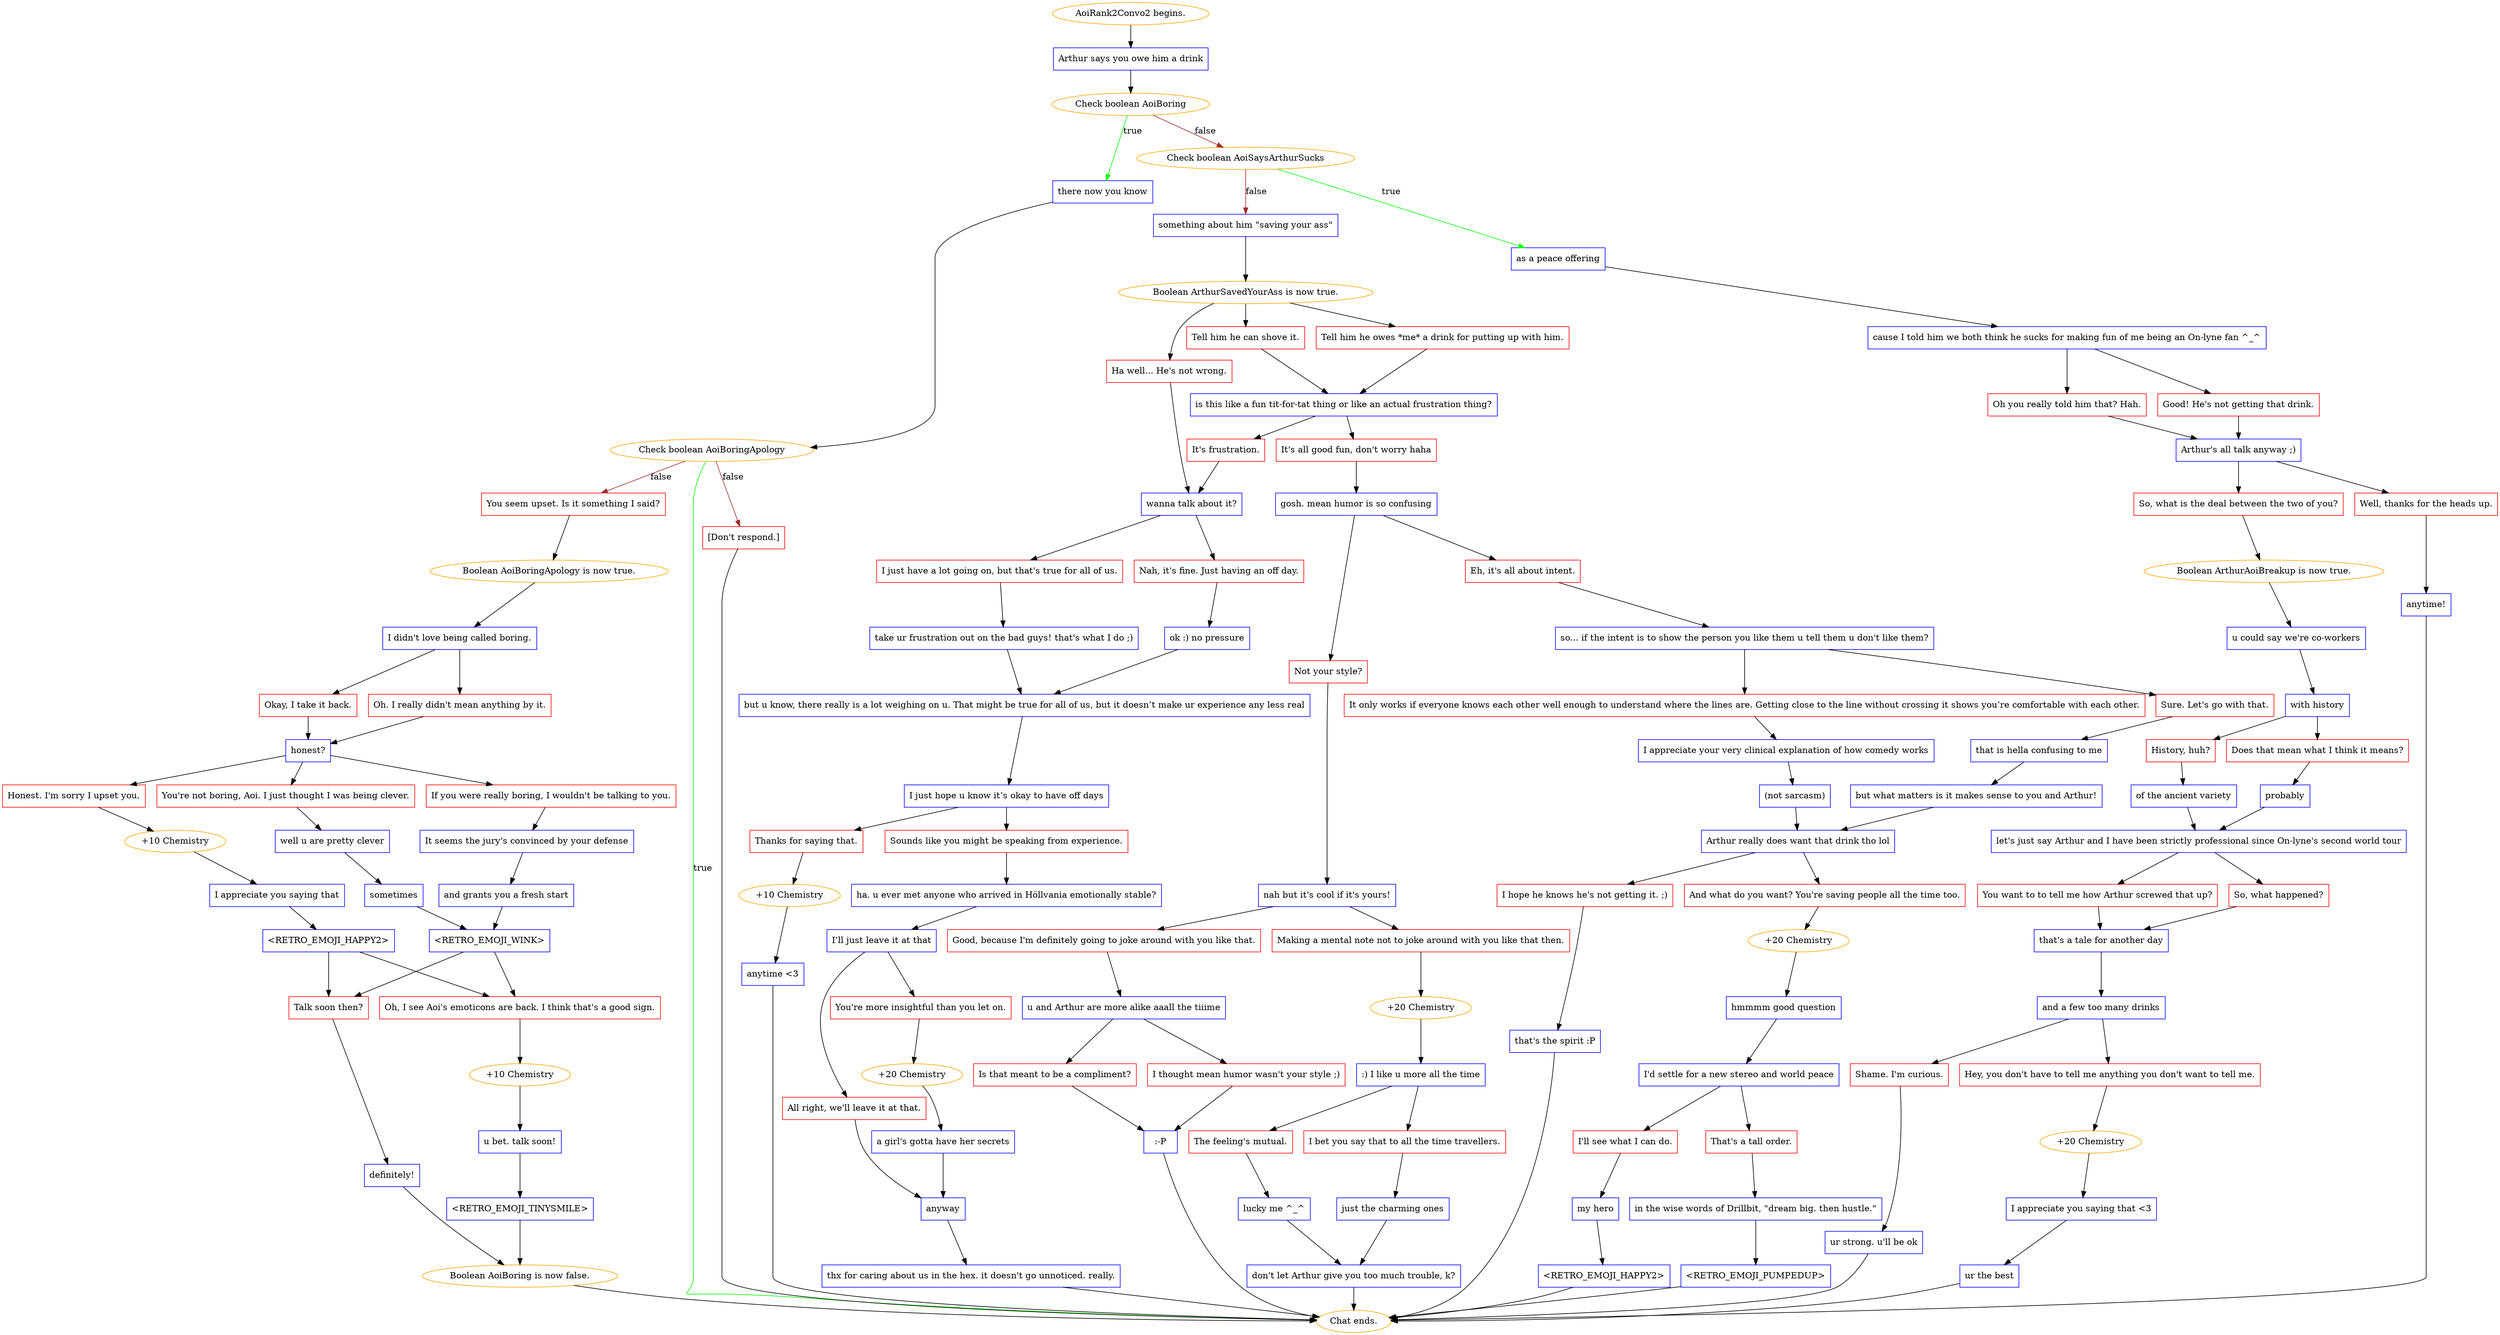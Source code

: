 digraph {
	"AoiRank2Convo2 begins." [color=orange];
		"AoiRank2Convo2 begins." -> j2750000439;
	j2750000439 [label="Arthur says you owe him a drink",shape=box,color=blue];
		j2750000439 -> j3430342826;
	j3430342826 [label="Check boolean AoiBoring",color=orange];
		j3430342826 -> j4238050633 [label=true,color=green];
		j3430342826 -> j852863502 [label=false,color=brown];
	j4238050633 [label="there now you know",shape=box,color=blue];
		j4238050633 -> j2376198656;
	j852863502 [label="Check boolean AoiSaysArthurSucks",color=orange];
		j852863502 -> j2789285882 [label=true,color=green];
		j852863502 -> j2715108741 [label=false,color=brown];
	j2376198656 [label="Check boolean AoiBoringApology",color=orange];
		j2376198656 -> "Chat ends." [label=true,color=green];
		j2376198656 -> j2554594291 [label=false,color=brown];
		j2376198656 -> j3753019363 [label=false,color=brown];
	j2789285882 [label="as a peace offering",shape=box,color=blue];
		j2789285882 -> j2299833150;
	j2715108741 [label="something about him \"saving your ass\"",shape=box,color=blue];
		j2715108741 -> j3097171279;
	"Chat ends." [color=orange];
	j2554594291 [label="You seem upset. Is it something I said?",shape=box,color=red];
		j2554594291 -> j24160088;
	j3753019363 [label="[Don't respond.]",shape=box,color=red];
		j3753019363 -> "Chat ends.";
	j2299833150 [label="cause I told him we both think he sucks for making fun of me being an On-lyne fan ^_^",shape=box,color=blue];
		j2299833150 -> j2425200176;
		j2299833150 -> j1206378172;
	j3097171279 [label="Boolean ArthurSavedYourAss is now true.",color=orange];
		j3097171279 -> j3582074398;
		j3097171279 -> j3695376068;
		j3097171279 -> j1941351508;
	j24160088 [label="Boolean AoiBoringApology is now true.",color=orange];
		j24160088 -> j1232120319;
	j2425200176 [label="Good! He's not getting that drink.",shape=box,color=red];
		j2425200176 -> j74029731;
	j1206378172 [label="Oh you really told him that? Hah.",shape=box,color=red];
		j1206378172 -> j74029731;
	j3582074398 [label="Ha well... He's not wrong.",shape=box,color=red];
		j3582074398 -> j1737167459;
	j3695376068 [label="Tell him he can shove it.",shape=box,color=red];
		j3695376068 -> j2620732581;
	j1941351508 [label="Tell him he owes *me* a drink for putting up with him.",shape=box,color=red];
		j1941351508 -> j2620732581;
	j1232120319 [label="I didn't love being called boring.",shape=box,color=blue];
		j1232120319 -> j3927157762;
		j1232120319 -> j2795739712;
	j74029731 [label="Arthur's all talk anyway ;)",shape=box,color=blue];
		j74029731 -> j4261554447;
		j74029731 -> j2365778672;
	j1737167459 [label="wanna talk about it?",shape=box,color=blue];
		j1737167459 -> j2517682328;
		j1737167459 -> j1730316827;
	j2620732581 [label="is this like a fun tit-for-tat thing or like an actual frustration thing?",shape=box,color=blue];
		j2620732581 -> j242355297;
		j2620732581 -> j2041165744;
	j3927157762 [label="Oh. I really didn't mean anything by it.",shape=box,color=red];
		j3927157762 -> j2005639220;
	j2795739712 [label="Okay, I take it back.",shape=box,color=red];
		j2795739712 -> j2005639220;
	j4261554447 [label="Well, thanks for the heads up.",shape=box,color=red];
		j4261554447 -> j2029545221;
	j2365778672 [label="So, what is the deal between the two of you?",shape=box,color=red];
		j2365778672 -> j2903232339;
	j2517682328 [label="Nah, it's fine. Just having an off day.",shape=box,color=red];
		j2517682328 -> j2285607949;
	j1730316827 [label="I just have a lot going on, but that's true for all of us.",shape=box,color=red];
		j1730316827 -> j756863492;
	j242355297 [label="It's frustration.",shape=box,color=red];
		j242355297 -> j1737167459;
	j2041165744 [label="It's all good fun, don't worry haha",shape=box,color=red];
		j2041165744 -> j627343892;
	j2005639220 [label="honest?",shape=box,color=blue];
		j2005639220 -> j3000914784;
		j2005639220 -> j3397319253;
		j2005639220 -> j1029773535;
	j2029545221 [label="anytime!",shape=box,color=blue];
		j2029545221 -> "Chat ends.";
	j2903232339 [label="Boolean ArthurAoiBreakup is now true.",color=orange];
		j2903232339 -> j1518342864;
	j2285607949 [label="ok :) no pressure",shape=box,color=blue];
		j2285607949 -> j220210856;
	j756863492 [label="take ur frustration out on the bad guys! that's what I do ;)",shape=box,color=blue];
		j756863492 -> j220210856;
	j627343892 [label="gosh. mean humor is so confusing",shape=box,color=blue];
		j627343892 -> j526401473;
		j627343892 -> j2925933355;
	j3000914784 [label="Honest. I'm sorry I upset you.",shape=box,color=red];
		j3000914784 -> j1264303864;
	j3397319253 [label="You're not boring, Aoi. I just thought I was being clever.",shape=box,color=red];
		j3397319253 -> j2369441582;
	j1029773535 [label="If you were really boring, I wouldn't be talking to you.",shape=box,color=red];
		j1029773535 -> j1515553031;
	j1518342864 [label="u could say we're co-workers",shape=box,color=blue];
		j1518342864 -> j1622517204;
	j220210856 [label="but u know, there really is a lot weighing on u. That might be true for all of us, but it doesn’t make ur experience any less real",shape=box,color=blue];
		j220210856 -> j3976190551;
	j526401473 [label="Not your style?",shape=box,color=red];
		j526401473 -> j1881683635;
	j2925933355 [label="Eh, it's all about intent.",shape=box,color=red];
		j2925933355 -> j1711009423;
	j1264303864 [label="+10 Chemistry",color=orange];
		j1264303864 -> j551490489;
	j2369441582 [label="well u are pretty clever",shape=box,color=blue];
		j2369441582 -> j1907768858;
	j1515553031 [label="It seems the jury's convinced by your defense",shape=box,color=blue];
		j1515553031 -> j2393142265;
	j1622517204 [label="with history",shape=box,color=blue];
		j1622517204 -> j2311461377;
		j1622517204 -> j2092803758;
	j3976190551 [label="I just hope u know it’s okay to have off days",shape=box,color=blue];
		j3976190551 -> j617579196;
		j3976190551 -> j263863448;
	j1881683635 [label="nah but it's cool if it's yours!",shape=box,color=blue];
		j1881683635 -> j1833895374;
		j1881683635 -> j3010019339;
	j1711009423 [label="so... if the intent is to show the person you like them u tell them u don't like them?",shape=box,color=blue];
		j1711009423 -> j1854958329;
		j1711009423 -> j4013175737;
	j551490489 [label="I appreciate you saying that",shape=box,color=blue];
		j551490489 -> j1960342251;
	j1907768858 [label="sometimes",shape=box,color=blue];
		j1907768858 -> j1566555724;
	j2393142265 [label="and grants you a fresh start",shape=box,color=blue];
		j2393142265 -> j1566555724;
	j2311461377 [label="Does that mean what I think it means?",shape=box,color=red];
		j2311461377 -> j1621190447;
	j2092803758 [label="History, huh?",shape=box,color=red];
		j2092803758 -> j3447442870;
	j617579196 [label="Thanks for saying that.",shape=box,color=red];
		j617579196 -> j662609482;
	j263863448 [label="Sounds like you might be speaking from experience.",shape=box,color=red];
		j263863448 -> j3642539813;
	j1833895374 [label="Making a mental note not to joke around with you like that then.",shape=box,color=red];
		j1833895374 -> j161655013;
	j3010019339 [label="Good, because I'm definitely going to joke around with you like that.",shape=box,color=red];
		j3010019339 -> j3563249691;
	j1854958329 [label="It only works if everyone knows each other well enough to understand where the lines are. Getting close to the line without crossing it shows you’re comfortable with each other.",shape=box,color=red];
		j1854958329 -> j235584941;
	j4013175737 [label="Sure. Let's go with that.",shape=box,color=red];
		j4013175737 -> j1277187148;
	j1960342251 [label="<RETRO_EMOJI_HAPPY2>",shape=box,color=blue];
		j1960342251 -> j2373074239;
		j1960342251 -> j377657138;
	j1566555724 [label="<RETRO_EMOJI_WINK>",shape=box,color=blue];
		j1566555724 -> j2373074239;
		j1566555724 -> j377657138;
	j1621190447 [label="probably",shape=box,color=blue];
		j1621190447 -> j1685111304;
	j3447442870 [label="of the ancient variety",shape=box,color=blue];
		j3447442870 -> j1685111304;
	j662609482 [label="+10 Chemistry",color=orange];
		j662609482 -> j404707552;
	j3642539813 [label="ha. u ever met anyone who arrived in Höllvania emotionally stable?",shape=box,color=blue];
		j3642539813 -> j1353339106;
	j161655013 [label="+20 Chemistry",color=orange];
		j161655013 -> j1374282396;
	j3563249691 [label="u and Arthur are more alike aaall the tiiime",shape=box,color=blue];
		j3563249691 -> j1134250097;
		j3563249691 -> j1828126907;
	j235584941 [label="I appreciate your very clinical explanation of how comedy works",shape=box,color=blue];
		j235584941 -> j4035770141;
	j1277187148 [label="that is hella confusing to me",shape=box,color=blue];
		j1277187148 -> j4156303715;
	j2373074239 [label="Talk soon then?",shape=box,color=red];
		j2373074239 -> j2567230389;
	j377657138 [label="Oh, I see Aoi's emoticons are back. I think that's a good sign.",shape=box,color=red];
		j377657138 -> j3223415102;
	j1685111304 [label="let's just say Arthur and I have been strictly professional since On-lyne's second world tour",shape=box,color=blue];
		j1685111304 -> j900915010;
		j1685111304 -> j2071727807;
	j404707552 [label="anytime <3",shape=box,color=blue];
		j404707552 -> "Chat ends.";
	j1353339106 [label="I’ll just leave it at that",shape=box,color=blue];
		j1353339106 -> j154317858;
		j1353339106 -> j1161249283;
	j1374282396 [label=":) I like u more all the time",shape=box,color=blue];
		j1374282396 -> j4181175767;
		j1374282396 -> j1450477636;
	j1134250097 [label="Is that meant to be a compliment?",shape=box,color=red];
		j1134250097 -> j2731114890;
	j1828126907 [label="I thought mean humor wasn't your style ;)",shape=box,color=red];
		j1828126907 -> j2731114890;
	j4035770141 [label="(not sarcasm)",shape=box,color=blue];
		j4035770141 -> j2636061777;
	j4156303715 [label="but what matters is it makes sense to you and Arthur!",shape=box,color=blue];
		j4156303715 -> j2636061777;
	j2567230389 [label="definitely!",shape=box,color=blue];
		j2567230389 -> j2581611291;
	j3223415102 [label="+10 Chemistry",color=orange];
		j3223415102 -> j3538712184;
	j900915010 [label="So, what happened?",shape=box,color=red];
		j900915010 -> j2704958230;
	j2071727807 [label="You want to to tell me how Arthur screwed that up?",shape=box,color=red];
		j2071727807 -> j2704958230;
	j154317858 [label="You're more insightful than you let on.",shape=box,color=red];
		j154317858 -> j3824841566;
	j1161249283 [label="All right, we'll leave it at that.",shape=box,color=red];
		j1161249283 -> j2196362128;
	j4181175767 [label="The feeling's mutual.",shape=box,color=red];
		j4181175767 -> j1434351717;
	j1450477636 [label="I bet you say that to all the time travellers.",shape=box,color=red];
		j1450477636 -> j372587449;
	j2731114890 [label=":-P",shape=box,color=blue];
		j2731114890 -> "Chat ends.";
	j2636061777 [label="Arthur really does want that drink tho lol",shape=box,color=blue];
		j2636061777 -> j532659324;
		j2636061777 -> j3923708387;
	j2581611291 [label="Boolean AoiBoring is now false.",color=orange];
		j2581611291 -> "Chat ends.";
	j3538712184 [label="u bet. talk soon!",shape=box,color=blue];
		j3538712184 -> j153386734;
	j2704958230 [label="that's a tale for another day",shape=box,color=blue];
		j2704958230 -> j3646459422;
	j3824841566 [label="+20 Chemistry",color=orange];
		j3824841566 -> j2854626796;
	j2196362128 [label="anyway",shape=box,color=blue];
		j2196362128 -> j4155996361;
	j1434351717 [label="lucky me ^_^",shape=box,color=blue];
		j1434351717 -> j4062632008;
	j372587449 [label="just the charming ones",shape=box,color=blue];
		j372587449 -> j4062632008;
	j532659324 [label="I hope he knows he's not getting it. ;)",shape=box,color=red];
		j532659324 -> j1445165554;
	j3923708387 [label="And what do you want? You're saving people all the time too.",shape=box,color=red];
		j3923708387 -> j3840964616;
	j153386734 [label="<RETRO_EMOJI_TINYSMILE>",shape=box,color=blue];
		j153386734 -> j2581611291;
	j3646459422 [label="and a few too many drinks",shape=box,color=blue];
		j3646459422 -> j2596562081;
		j3646459422 -> j1678475645;
	j2854626796 [label="a girl's gotta have her secrets",shape=box,color=blue];
		j2854626796 -> j2196362128;
	j4155996361 [label="thx for caring about us in the hex. it doesn't go unnoticed. really.",shape=box,color=blue];
		j4155996361 -> "Chat ends.";
	j4062632008 [label="don't let Arthur give you too much trouble, k?",shape=box,color=blue];
		j4062632008 -> "Chat ends.";
	j1445165554 [label="that's the spirit :P",shape=box,color=blue];
		j1445165554 -> "Chat ends.";
	j3840964616 [label="+20 Chemistry",color=orange];
		j3840964616 -> j3333532853;
	j2596562081 [label="Hey, you don't have to tell me anything you don't want to tell me.",shape=box,color=red];
		j2596562081 -> j3280743968;
	j1678475645 [label="Shame. I'm curious.",shape=box,color=red];
		j1678475645 -> j196404755;
	j3333532853 [label="hmmmm good question",shape=box,color=blue];
		j3333532853 -> j2977526330;
	j3280743968 [label="+20 Chemistry",color=orange];
		j3280743968 -> j2523666003;
	j196404755 [label="ur strong. u'll be ok",shape=box,color=blue];
		j196404755 -> "Chat ends.";
	j2977526330 [label="I'd settle for a new stereo and world peace",shape=box,color=blue];
		j2977526330 -> j2023795990;
		j2977526330 -> j2009802230;
	j2523666003 [label="I appreciate you saying that <3",shape=box,color=blue];
		j2523666003 -> j577254953;
	j2023795990 [label="I'll see what I can do.",shape=box,color=red];
		j2023795990 -> j363138087;
	j2009802230 [label="That's a tall order.",shape=box,color=red];
		j2009802230 -> j3495998431;
	j577254953 [label="ur the best",shape=box,color=blue];
		j577254953 -> "Chat ends.";
	j363138087 [label="my hero",shape=box,color=blue];
		j363138087 -> j933707800;
	j3495998431 [label="in the wise words of Drillbit, \"dream big. then hustle.\"",shape=box,color=blue];
		j3495998431 -> j336425587;
	j933707800 [label="<RETRO_EMOJI_HAPPY2>",shape=box,color=blue];
		j933707800 -> "Chat ends.";
	j336425587 [label="<RETRO_EMOJI_PUMPEDUP>",shape=box,color=blue];
		j336425587 -> "Chat ends.";
}